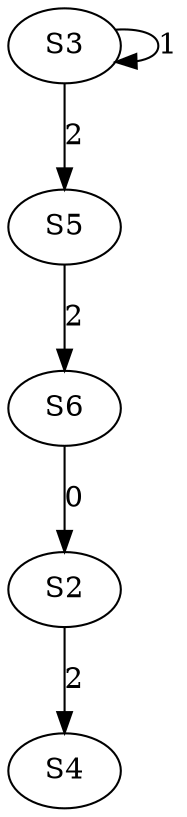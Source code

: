 strict digraph {
	S6 -> S2 [ label = 0 ];
	S3 -> S3 [ label = 1 ];
	S2 -> S4 [ label = 2 ];
	S3 -> S5 [ label = 2 ];
	S5 -> S6 [ label = 2 ];
}